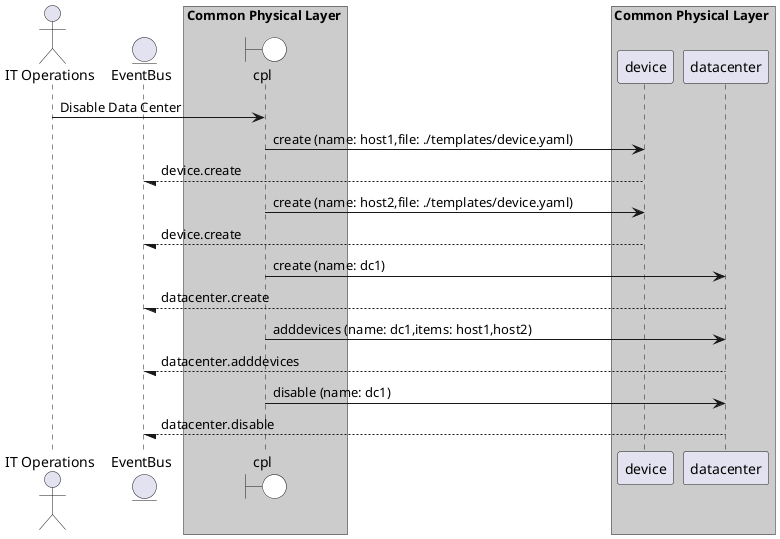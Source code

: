 @startuml

actor "IT Operations"


entity EventBus

box Common Physical Layer #cccccc
    boundary cpl #white
end box


box Common Physical Layer #cccccc
            participant device
            participant datacenter
    end box


"IT Operations" -> cpl: Disable Data Center

    cpl -> "device": create (name: host1,file: ./templates/device.yaml)

    "device" --/ EventBus: device.create

    cpl -> "device": create (name: host2,file: ./templates/device.yaml)

    "device" --/ EventBus: device.create

    cpl -> "datacenter": create (name: dc1)

    "datacenter" --/ EventBus: datacenter.create

    cpl -> "datacenter": adddevices (name: dc1,items: host1,host2)

    "datacenter" --/ EventBus: datacenter.adddevices

    cpl -> "datacenter": disable (name: dc1)

    "datacenter" --/ EventBus: datacenter.disable



@enduml
